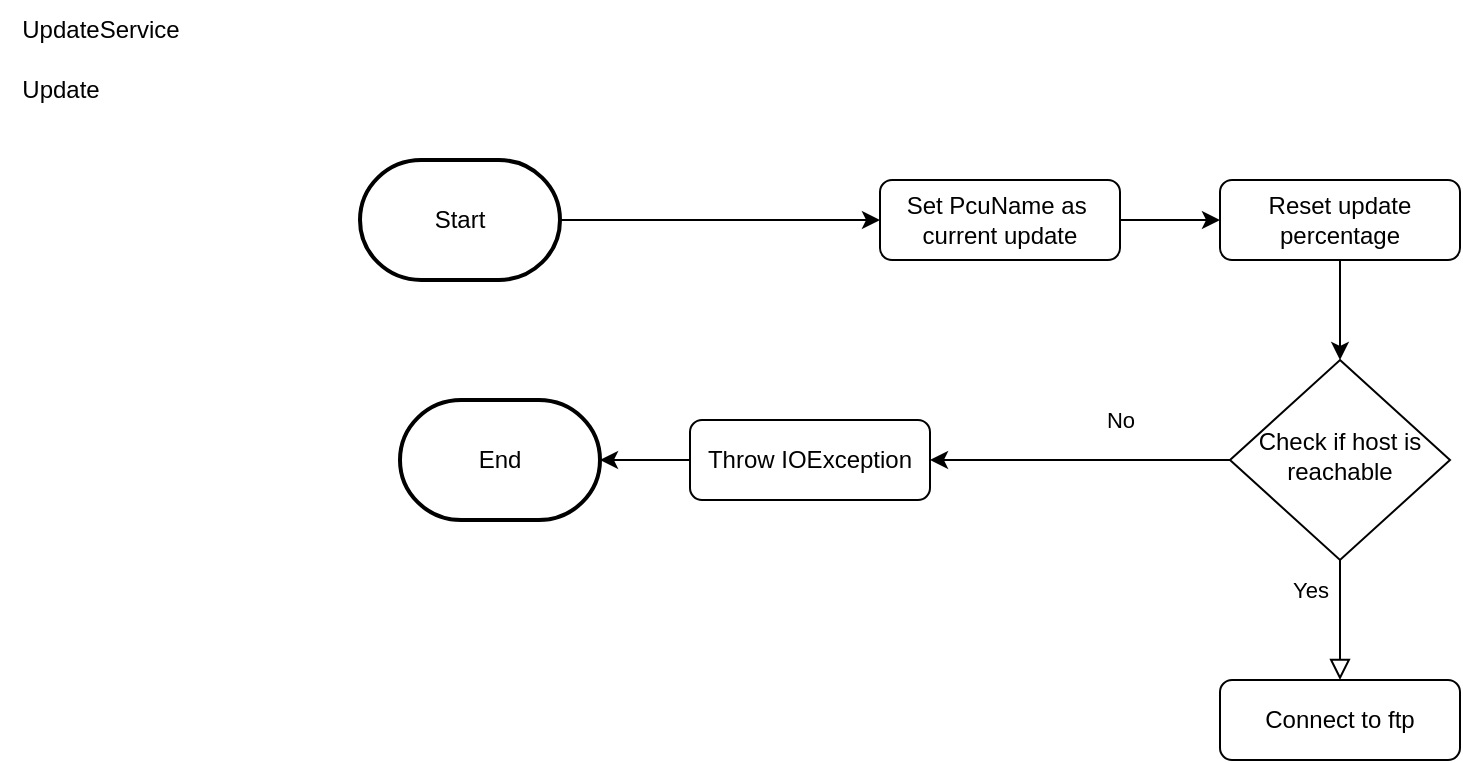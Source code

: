 <mxfile version="23.1.2" type="github">
  <diagram id="C5RBs43oDa-KdzZeNtuy" name="Page-1">
    <mxGraphModel dx="1434" dy="698" grid="1" gridSize="10" guides="1" tooltips="1" connect="1" arrows="1" fold="1" page="1" pageScale="1" pageWidth="827" pageHeight="1169" math="0" shadow="0">
      <root>
        <mxCell id="WIyWlLk6GJQsqaUBKTNV-0" />
        <mxCell id="WIyWlLk6GJQsqaUBKTNV-1" parent="WIyWlLk6GJQsqaUBKTNV-0" />
        <mxCell id="KiOhNjsRn19e5gCm-0zP-0" value="&lt;div&gt;UpdateService&lt;/div&gt;" style="text;html=1;align=center;verticalAlign=middle;resizable=0;points=[];autosize=1;strokeColor=none;fillColor=none;" vertex="1" parent="WIyWlLk6GJQsqaUBKTNV-1">
          <mxGeometry x="30" y="20" width="100" height="30" as="geometry" />
        </mxCell>
        <mxCell id="KiOhNjsRn19e5gCm-0zP-1" value="&lt;div&gt;Update&lt;/div&gt;" style="text;html=1;align=center;verticalAlign=middle;resizable=0;points=[];autosize=1;strokeColor=none;fillColor=none;" vertex="1" parent="WIyWlLk6GJQsqaUBKTNV-1">
          <mxGeometry x="30" y="50" width="60" height="30" as="geometry" />
        </mxCell>
        <mxCell id="KiOhNjsRn19e5gCm-0zP-18" value="" style="edgeStyle=orthogonalEdgeStyle;rounded=0;orthogonalLoop=1;jettySize=auto;html=1;" edge="1" parent="WIyWlLk6GJQsqaUBKTNV-1" source="KiOhNjsRn19e5gCm-0zP-3" target="KiOhNjsRn19e5gCm-0zP-17">
          <mxGeometry relative="1" as="geometry" />
        </mxCell>
        <mxCell id="KiOhNjsRn19e5gCm-0zP-3" value="Set PcuName as&amp;nbsp; current update" style="rounded=1;whiteSpace=wrap;html=1;fontSize=12;glass=0;strokeWidth=1;shadow=0;" vertex="1" parent="WIyWlLk6GJQsqaUBKTNV-1">
          <mxGeometry x="470" y="110" width="120" height="40" as="geometry" />
        </mxCell>
        <mxCell id="KiOhNjsRn19e5gCm-0zP-20" style="edgeStyle=orthogonalEdgeStyle;rounded=0;orthogonalLoop=1;jettySize=auto;html=1;entryX=1;entryY=0.5;entryDx=0;entryDy=0;" edge="1" parent="WIyWlLk6GJQsqaUBKTNV-1" source="KiOhNjsRn19e5gCm-0zP-6" target="KiOhNjsRn19e5gCm-0zP-13">
          <mxGeometry relative="1" as="geometry" />
        </mxCell>
        <mxCell id="KiOhNjsRn19e5gCm-0zP-21" value="No" style="edgeLabel;html=1;align=center;verticalAlign=middle;resizable=0;points=[];" vertex="1" connectable="0" parent="KiOhNjsRn19e5gCm-0zP-20">
          <mxGeometry x="0.12" y="-5" relative="1" as="geometry">
            <mxPoint x="29" y="-15" as="offset" />
          </mxGeometry>
        </mxCell>
        <mxCell id="KiOhNjsRn19e5gCm-0zP-6" value="Check if host is reachable" style="rhombus;whiteSpace=wrap;html=1;shadow=0;fontFamily=Helvetica;fontSize=12;align=center;strokeWidth=1;spacing=6;spacingTop=-4;" vertex="1" parent="WIyWlLk6GJQsqaUBKTNV-1">
          <mxGeometry x="645" y="200" width="110" height="100" as="geometry" />
        </mxCell>
        <mxCell id="KiOhNjsRn19e5gCm-0zP-7" style="edgeStyle=orthogonalEdgeStyle;rounded=0;orthogonalLoop=1;jettySize=auto;html=1;entryX=0;entryY=0.5;entryDx=0;entryDy=0;exitX=1;exitY=0.5;exitDx=0;exitDy=0;exitPerimeter=0;" edge="1" parent="WIyWlLk6GJQsqaUBKTNV-1" source="KiOhNjsRn19e5gCm-0zP-16" target="KiOhNjsRn19e5gCm-0zP-3">
          <mxGeometry relative="1" as="geometry">
            <mxPoint x="315" y="130" as="sourcePoint" />
          </mxGeometry>
        </mxCell>
        <mxCell id="KiOhNjsRn19e5gCm-0zP-10" value="Yes" style="edgeStyle=orthogonalEdgeStyle;rounded=0;html=1;jettySize=auto;orthogonalLoop=1;fontSize=11;endArrow=block;endFill=0;endSize=8;strokeWidth=1;shadow=0;labelBackgroundColor=none;entryX=0.5;entryY=0;entryDx=0;entryDy=0;exitX=0.5;exitY=1;exitDx=0;exitDy=0;" edge="1" parent="WIyWlLk6GJQsqaUBKTNV-1" source="KiOhNjsRn19e5gCm-0zP-6" target="KiOhNjsRn19e5gCm-0zP-11">
          <mxGeometry x="-0.5" y="-15" relative="1" as="geometry">
            <mxPoint as="offset" />
            <mxPoint x="265" y="440" as="sourcePoint" />
            <mxPoint x="265" y="510" as="targetPoint" />
          </mxGeometry>
        </mxCell>
        <mxCell id="KiOhNjsRn19e5gCm-0zP-11" value="Connect to ftp" style="rounded=1;whiteSpace=wrap;html=1;fontSize=12;glass=0;strokeWidth=1;shadow=0;" vertex="1" parent="WIyWlLk6GJQsqaUBKTNV-1">
          <mxGeometry x="640" y="360" width="120" height="40" as="geometry" />
        </mxCell>
        <mxCell id="KiOhNjsRn19e5gCm-0zP-13" value="Throw IOException" style="rounded=1;whiteSpace=wrap;html=1;fontSize=12;glass=0;strokeWidth=1;shadow=0;" vertex="1" parent="WIyWlLk6GJQsqaUBKTNV-1">
          <mxGeometry x="375" y="230" width="120" height="40" as="geometry" />
        </mxCell>
        <mxCell id="KiOhNjsRn19e5gCm-0zP-16" value="Start" style="strokeWidth=2;html=1;shape=mxgraph.flowchart.terminator;whiteSpace=wrap;" vertex="1" parent="WIyWlLk6GJQsqaUBKTNV-1">
          <mxGeometry x="210" y="100" width="100" height="60" as="geometry" />
        </mxCell>
        <mxCell id="KiOhNjsRn19e5gCm-0zP-19" style="edgeStyle=orthogonalEdgeStyle;rounded=0;orthogonalLoop=1;jettySize=auto;html=1;entryX=0.5;entryY=0;entryDx=0;entryDy=0;" edge="1" parent="WIyWlLk6GJQsqaUBKTNV-1" source="KiOhNjsRn19e5gCm-0zP-17" target="KiOhNjsRn19e5gCm-0zP-6">
          <mxGeometry relative="1" as="geometry">
            <mxPoint x="700" y="190" as="targetPoint" />
          </mxGeometry>
        </mxCell>
        <mxCell id="KiOhNjsRn19e5gCm-0zP-17" value="Reset update percentage" style="rounded=1;whiteSpace=wrap;html=1;fontSize=12;glass=0;strokeWidth=1;shadow=0;" vertex="1" parent="WIyWlLk6GJQsqaUBKTNV-1">
          <mxGeometry x="640" y="110" width="120" height="40" as="geometry" />
        </mxCell>
        <mxCell id="KiOhNjsRn19e5gCm-0zP-22" value="End" style="strokeWidth=2;html=1;shape=mxgraph.flowchart.terminator;whiteSpace=wrap;" vertex="1" parent="WIyWlLk6GJQsqaUBKTNV-1">
          <mxGeometry x="230" y="220" width="100" height="60" as="geometry" />
        </mxCell>
        <mxCell id="KiOhNjsRn19e5gCm-0zP-23" style="edgeStyle=orthogonalEdgeStyle;rounded=0;orthogonalLoop=1;jettySize=auto;html=1;entryX=1;entryY=0.5;entryDx=0;entryDy=0;entryPerimeter=0;" edge="1" parent="WIyWlLk6GJQsqaUBKTNV-1" source="KiOhNjsRn19e5gCm-0zP-13" target="KiOhNjsRn19e5gCm-0zP-22">
          <mxGeometry relative="1" as="geometry" />
        </mxCell>
      </root>
    </mxGraphModel>
  </diagram>
</mxfile>
